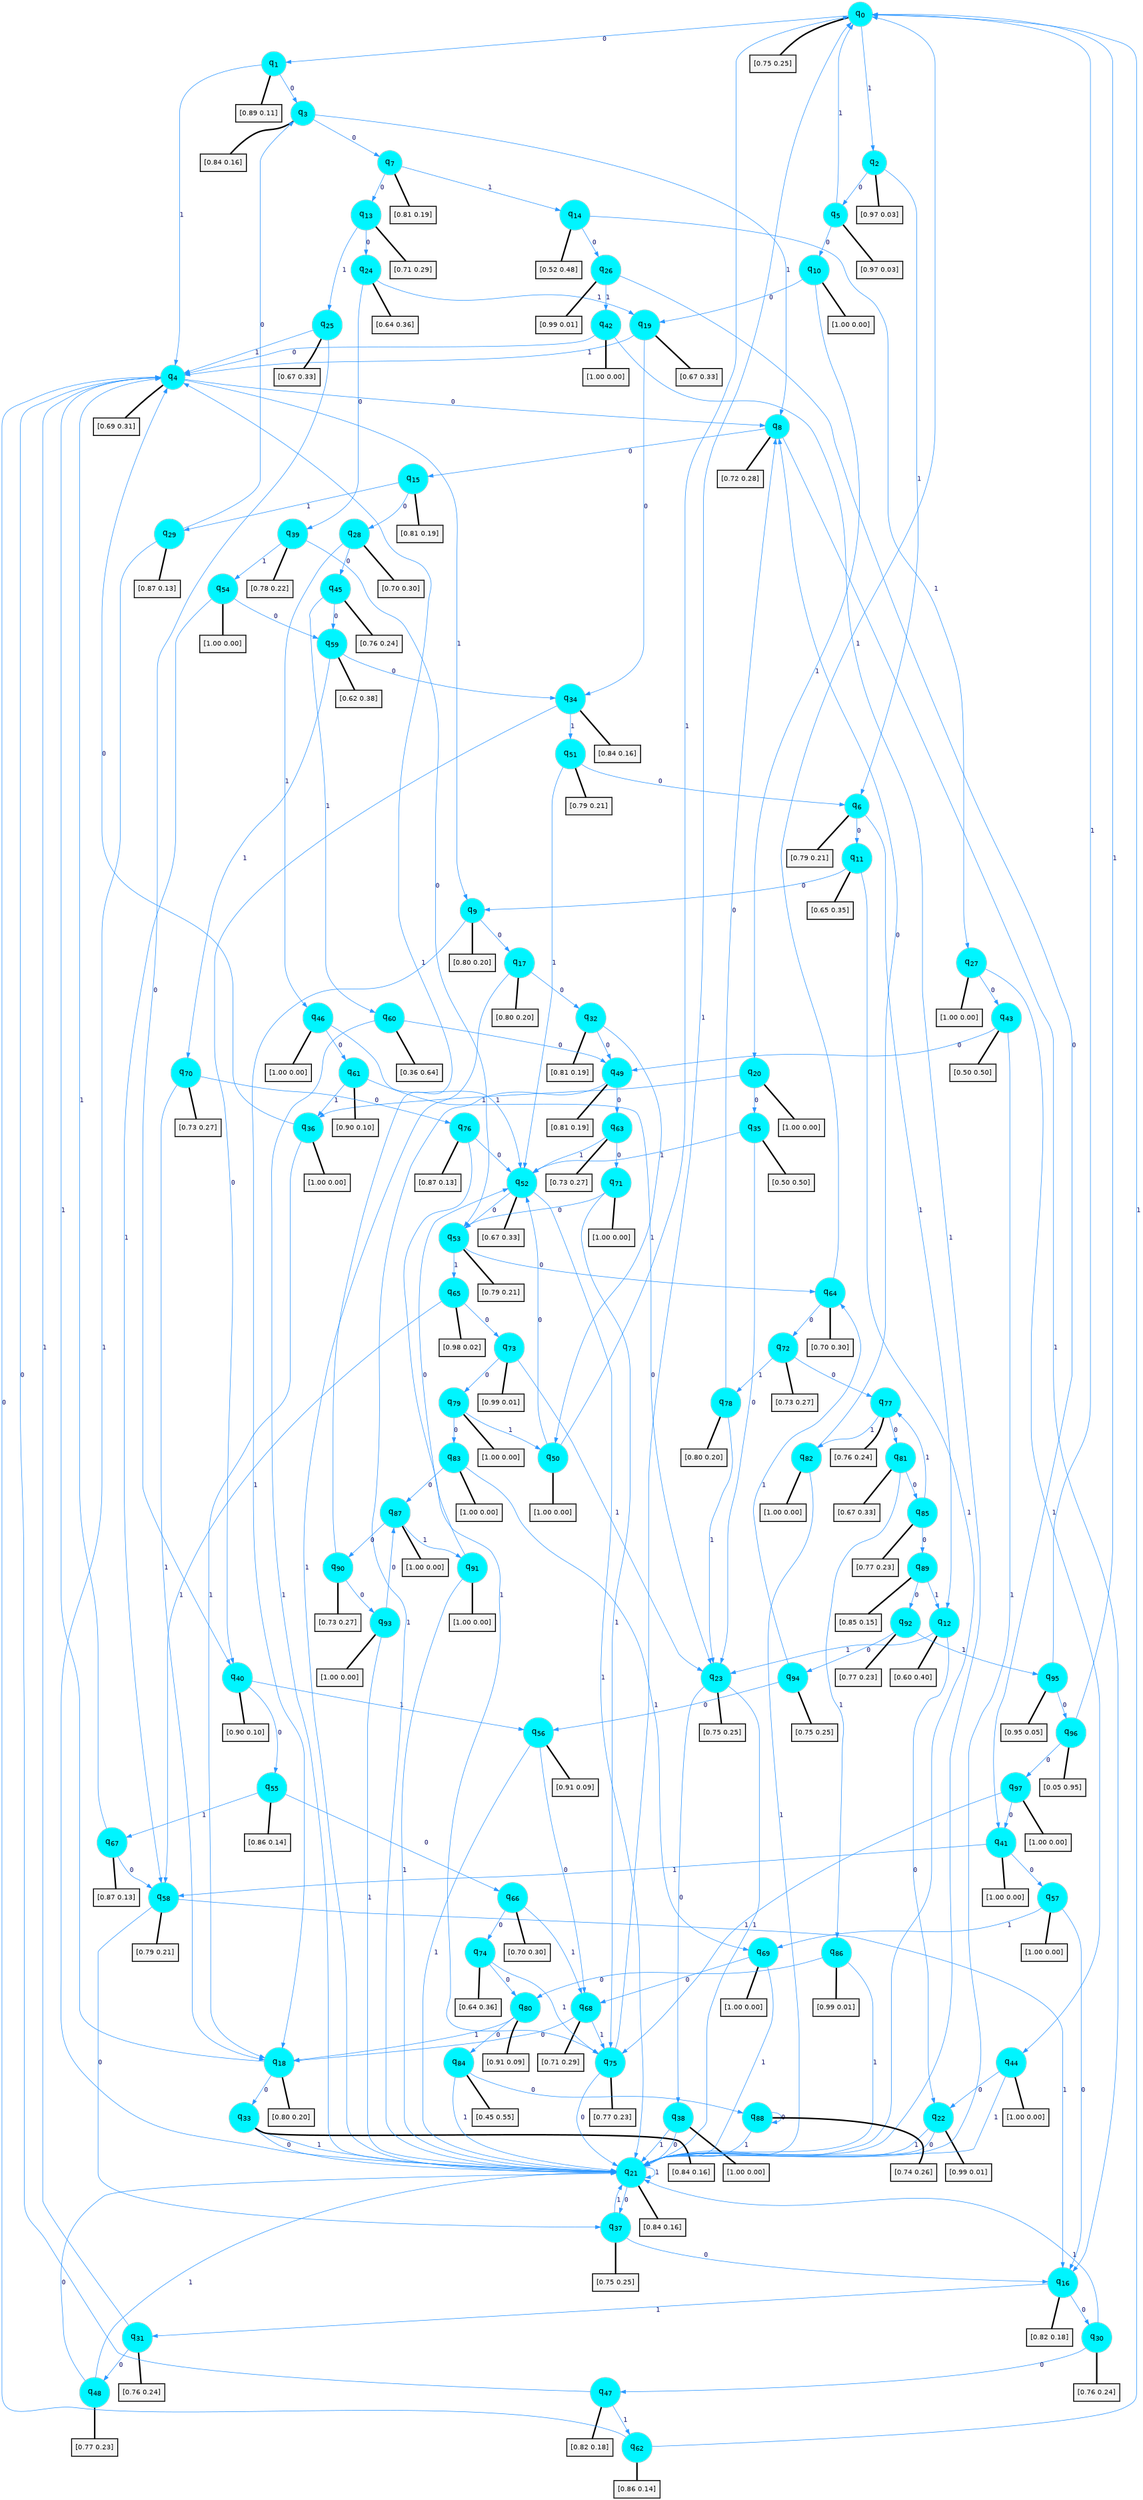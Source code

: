 digraph G {
graph [
bgcolor=transparent, dpi=300, rankdir=TD, size="40,25"];
node [
color=gray, fillcolor=turquoise1, fontcolor=black, fontname=Helvetica, fontsize=16, fontweight=bold, shape=circle, style=filled];
edge [
arrowsize=1, color=dodgerblue1, fontcolor=midnightblue, fontname=courier, fontweight=bold, penwidth=1, style=solid, weight=20];
0[label=<q<SUB>0</SUB>>];
1[label=<q<SUB>1</SUB>>];
2[label=<q<SUB>2</SUB>>];
3[label=<q<SUB>3</SUB>>];
4[label=<q<SUB>4</SUB>>];
5[label=<q<SUB>5</SUB>>];
6[label=<q<SUB>6</SUB>>];
7[label=<q<SUB>7</SUB>>];
8[label=<q<SUB>8</SUB>>];
9[label=<q<SUB>9</SUB>>];
10[label=<q<SUB>10</SUB>>];
11[label=<q<SUB>11</SUB>>];
12[label=<q<SUB>12</SUB>>];
13[label=<q<SUB>13</SUB>>];
14[label=<q<SUB>14</SUB>>];
15[label=<q<SUB>15</SUB>>];
16[label=<q<SUB>16</SUB>>];
17[label=<q<SUB>17</SUB>>];
18[label=<q<SUB>18</SUB>>];
19[label=<q<SUB>19</SUB>>];
20[label=<q<SUB>20</SUB>>];
21[label=<q<SUB>21</SUB>>];
22[label=<q<SUB>22</SUB>>];
23[label=<q<SUB>23</SUB>>];
24[label=<q<SUB>24</SUB>>];
25[label=<q<SUB>25</SUB>>];
26[label=<q<SUB>26</SUB>>];
27[label=<q<SUB>27</SUB>>];
28[label=<q<SUB>28</SUB>>];
29[label=<q<SUB>29</SUB>>];
30[label=<q<SUB>30</SUB>>];
31[label=<q<SUB>31</SUB>>];
32[label=<q<SUB>32</SUB>>];
33[label=<q<SUB>33</SUB>>];
34[label=<q<SUB>34</SUB>>];
35[label=<q<SUB>35</SUB>>];
36[label=<q<SUB>36</SUB>>];
37[label=<q<SUB>37</SUB>>];
38[label=<q<SUB>38</SUB>>];
39[label=<q<SUB>39</SUB>>];
40[label=<q<SUB>40</SUB>>];
41[label=<q<SUB>41</SUB>>];
42[label=<q<SUB>42</SUB>>];
43[label=<q<SUB>43</SUB>>];
44[label=<q<SUB>44</SUB>>];
45[label=<q<SUB>45</SUB>>];
46[label=<q<SUB>46</SUB>>];
47[label=<q<SUB>47</SUB>>];
48[label=<q<SUB>48</SUB>>];
49[label=<q<SUB>49</SUB>>];
50[label=<q<SUB>50</SUB>>];
51[label=<q<SUB>51</SUB>>];
52[label=<q<SUB>52</SUB>>];
53[label=<q<SUB>53</SUB>>];
54[label=<q<SUB>54</SUB>>];
55[label=<q<SUB>55</SUB>>];
56[label=<q<SUB>56</SUB>>];
57[label=<q<SUB>57</SUB>>];
58[label=<q<SUB>58</SUB>>];
59[label=<q<SUB>59</SUB>>];
60[label=<q<SUB>60</SUB>>];
61[label=<q<SUB>61</SUB>>];
62[label=<q<SUB>62</SUB>>];
63[label=<q<SUB>63</SUB>>];
64[label=<q<SUB>64</SUB>>];
65[label=<q<SUB>65</SUB>>];
66[label=<q<SUB>66</SUB>>];
67[label=<q<SUB>67</SUB>>];
68[label=<q<SUB>68</SUB>>];
69[label=<q<SUB>69</SUB>>];
70[label=<q<SUB>70</SUB>>];
71[label=<q<SUB>71</SUB>>];
72[label=<q<SUB>72</SUB>>];
73[label=<q<SUB>73</SUB>>];
74[label=<q<SUB>74</SUB>>];
75[label=<q<SUB>75</SUB>>];
76[label=<q<SUB>76</SUB>>];
77[label=<q<SUB>77</SUB>>];
78[label=<q<SUB>78</SUB>>];
79[label=<q<SUB>79</SUB>>];
80[label=<q<SUB>80</SUB>>];
81[label=<q<SUB>81</SUB>>];
82[label=<q<SUB>82</SUB>>];
83[label=<q<SUB>83</SUB>>];
84[label=<q<SUB>84</SUB>>];
85[label=<q<SUB>85</SUB>>];
86[label=<q<SUB>86</SUB>>];
87[label=<q<SUB>87</SUB>>];
88[label=<q<SUB>88</SUB>>];
89[label=<q<SUB>89</SUB>>];
90[label=<q<SUB>90</SUB>>];
91[label=<q<SUB>91</SUB>>];
92[label=<q<SUB>92</SUB>>];
93[label=<q<SUB>93</SUB>>];
94[label=<q<SUB>94</SUB>>];
95[label=<q<SUB>95</SUB>>];
96[label=<q<SUB>96</SUB>>];
97[label=<q<SUB>97</SUB>>];
98[label="[0.75 0.25]", shape=box,fontcolor=black, fontname=Helvetica, fontsize=14, penwidth=2, fillcolor=whitesmoke,color=black];
99[label="[0.89 0.11]", shape=box,fontcolor=black, fontname=Helvetica, fontsize=14, penwidth=2, fillcolor=whitesmoke,color=black];
100[label="[0.97 0.03]", shape=box,fontcolor=black, fontname=Helvetica, fontsize=14, penwidth=2, fillcolor=whitesmoke,color=black];
101[label="[0.84 0.16]", shape=box,fontcolor=black, fontname=Helvetica, fontsize=14, penwidth=2, fillcolor=whitesmoke,color=black];
102[label="[0.69 0.31]", shape=box,fontcolor=black, fontname=Helvetica, fontsize=14, penwidth=2, fillcolor=whitesmoke,color=black];
103[label="[0.97 0.03]", shape=box,fontcolor=black, fontname=Helvetica, fontsize=14, penwidth=2, fillcolor=whitesmoke,color=black];
104[label="[0.79 0.21]", shape=box,fontcolor=black, fontname=Helvetica, fontsize=14, penwidth=2, fillcolor=whitesmoke,color=black];
105[label="[0.81 0.19]", shape=box,fontcolor=black, fontname=Helvetica, fontsize=14, penwidth=2, fillcolor=whitesmoke,color=black];
106[label="[0.72 0.28]", shape=box,fontcolor=black, fontname=Helvetica, fontsize=14, penwidth=2, fillcolor=whitesmoke,color=black];
107[label="[0.80 0.20]", shape=box,fontcolor=black, fontname=Helvetica, fontsize=14, penwidth=2, fillcolor=whitesmoke,color=black];
108[label="[1.00 0.00]", shape=box,fontcolor=black, fontname=Helvetica, fontsize=14, penwidth=2, fillcolor=whitesmoke,color=black];
109[label="[0.65 0.35]", shape=box,fontcolor=black, fontname=Helvetica, fontsize=14, penwidth=2, fillcolor=whitesmoke,color=black];
110[label="[0.60 0.40]", shape=box,fontcolor=black, fontname=Helvetica, fontsize=14, penwidth=2, fillcolor=whitesmoke,color=black];
111[label="[0.71 0.29]", shape=box,fontcolor=black, fontname=Helvetica, fontsize=14, penwidth=2, fillcolor=whitesmoke,color=black];
112[label="[0.52 0.48]", shape=box,fontcolor=black, fontname=Helvetica, fontsize=14, penwidth=2, fillcolor=whitesmoke,color=black];
113[label="[0.81 0.19]", shape=box,fontcolor=black, fontname=Helvetica, fontsize=14, penwidth=2, fillcolor=whitesmoke,color=black];
114[label="[0.82 0.18]", shape=box,fontcolor=black, fontname=Helvetica, fontsize=14, penwidth=2, fillcolor=whitesmoke,color=black];
115[label="[0.80 0.20]", shape=box,fontcolor=black, fontname=Helvetica, fontsize=14, penwidth=2, fillcolor=whitesmoke,color=black];
116[label="[0.80 0.20]", shape=box,fontcolor=black, fontname=Helvetica, fontsize=14, penwidth=2, fillcolor=whitesmoke,color=black];
117[label="[0.67 0.33]", shape=box,fontcolor=black, fontname=Helvetica, fontsize=14, penwidth=2, fillcolor=whitesmoke,color=black];
118[label="[1.00 0.00]", shape=box,fontcolor=black, fontname=Helvetica, fontsize=14, penwidth=2, fillcolor=whitesmoke,color=black];
119[label="[0.84 0.16]", shape=box,fontcolor=black, fontname=Helvetica, fontsize=14, penwidth=2, fillcolor=whitesmoke,color=black];
120[label="[0.99 0.01]", shape=box,fontcolor=black, fontname=Helvetica, fontsize=14, penwidth=2, fillcolor=whitesmoke,color=black];
121[label="[0.75 0.25]", shape=box,fontcolor=black, fontname=Helvetica, fontsize=14, penwidth=2, fillcolor=whitesmoke,color=black];
122[label="[0.64 0.36]", shape=box,fontcolor=black, fontname=Helvetica, fontsize=14, penwidth=2, fillcolor=whitesmoke,color=black];
123[label="[0.67 0.33]", shape=box,fontcolor=black, fontname=Helvetica, fontsize=14, penwidth=2, fillcolor=whitesmoke,color=black];
124[label="[0.99 0.01]", shape=box,fontcolor=black, fontname=Helvetica, fontsize=14, penwidth=2, fillcolor=whitesmoke,color=black];
125[label="[1.00 0.00]", shape=box,fontcolor=black, fontname=Helvetica, fontsize=14, penwidth=2, fillcolor=whitesmoke,color=black];
126[label="[0.70 0.30]", shape=box,fontcolor=black, fontname=Helvetica, fontsize=14, penwidth=2, fillcolor=whitesmoke,color=black];
127[label="[0.87 0.13]", shape=box,fontcolor=black, fontname=Helvetica, fontsize=14, penwidth=2, fillcolor=whitesmoke,color=black];
128[label="[0.76 0.24]", shape=box,fontcolor=black, fontname=Helvetica, fontsize=14, penwidth=2, fillcolor=whitesmoke,color=black];
129[label="[0.76 0.24]", shape=box,fontcolor=black, fontname=Helvetica, fontsize=14, penwidth=2, fillcolor=whitesmoke,color=black];
130[label="[0.81 0.19]", shape=box,fontcolor=black, fontname=Helvetica, fontsize=14, penwidth=2, fillcolor=whitesmoke,color=black];
131[label="[0.84 0.16]", shape=box,fontcolor=black, fontname=Helvetica, fontsize=14, penwidth=2, fillcolor=whitesmoke,color=black];
132[label="[0.84 0.16]", shape=box,fontcolor=black, fontname=Helvetica, fontsize=14, penwidth=2, fillcolor=whitesmoke,color=black];
133[label="[0.50 0.50]", shape=box,fontcolor=black, fontname=Helvetica, fontsize=14, penwidth=2, fillcolor=whitesmoke,color=black];
134[label="[1.00 0.00]", shape=box,fontcolor=black, fontname=Helvetica, fontsize=14, penwidth=2, fillcolor=whitesmoke,color=black];
135[label="[0.75 0.25]", shape=box,fontcolor=black, fontname=Helvetica, fontsize=14, penwidth=2, fillcolor=whitesmoke,color=black];
136[label="[1.00 0.00]", shape=box,fontcolor=black, fontname=Helvetica, fontsize=14, penwidth=2, fillcolor=whitesmoke,color=black];
137[label="[0.78 0.22]", shape=box,fontcolor=black, fontname=Helvetica, fontsize=14, penwidth=2, fillcolor=whitesmoke,color=black];
138[label="[0.90 0.10]", shape=box,fontcolor=black, fontname=Helvetica, fontsize=14, penwidth=2, fillcolor=whitesmoke,color=black];
139[label="[1.00 0.00]", shape=box,fontcolor=black, fontname=Helvetica, fontsize=14, penwidth=2, fillcolor=whitesmoke,color=black];
140[label="[1.00 0.00]", shape=box,fontcolor=black, fontname=Helvetica, fontsize=14, penwidth=2, fillcolor=whitesmoke,color=black];
141[label="[0.50 0.50]", shape=box,fontcolor=black, fontname=Helvetica, fontsize=14, penwidth=2, fillcolor=whitesmoke,color=black];
142[label="[1.00 0.00]", shape=box,fontcolor=black, fontname=Helvetica, fontsize=14, penwidth=2, fillcolor=whitesmoke,color=black];
143[label="[0.76 0.24]", shape=box,fontcolor=black, fontname=Helvetica, fontsize=14, penwidth=2, fillcolor=whitesmoke,color=black];
144[label="[1.00 0.00]", shape=box,fontcolor=black, fontname=Helvetica, fontsize=14, penwidth=2, fillcolor=whitesmoke,color=black];
145[label="[0.82 0.18]", shape=box,fontcolor=black, fontname=Helvetica, fontsize=14, penwidth=2, fillcolor=whitesmoke,color=black];
146[label="[0.77 0.23]", shape=box,fontcolor=black, fontname=Helvetica, fontsize=14, penwidth=2, fillcolor=whitesmoke,color=black];
147[label="[0.81 0.19]", shape=box,fontcolor=black, fontname=Helvetica, fontsize=14, penwidth=2, fillcolor=whitesmoke,color=black];
148[label="[1.00 0.00]", shape=box,fontcolor=black, fontname=Helvetica, fontsize=14, penwidth=2, fillcolor=whitesmoke,color=black];
149[label="[0.79 0.21]", shape=box,fontcolor=black, fontname=Helvetica, fontsize=14, penwidth=2, fillcolor=whitesmoke,color=black];
150[label="[0.67 0.33]", shape=box,fontcolor=black, fontname=Helvetica, fontsize=14, penwidth=2, fillcolor=whitesmoke,color=black];
151[label="[0.79 0.21]", shape=box,fontcolor=black, fontname=Helvetica, fontsize=14, penwidth=2, fillcolor=whitesmoke,color=black];
152[label="[1.00 0.00]", shape=box,fontcolor=black, fontname=Helvetica, fontsize=14, penwidth=2, fillcolor=whitesmoke,color=black];
153[label="[0.86 0.14]", shape=box,fontcolor=black, fontname=Helvetica, fontsize=14, penwidth=2, fillcolor=whitesmoke,color=black];
154[label="[0.91 0.09]", shape=box,fontcolor=black, fontname=Helvetica, fontsize=14, penwidth=2, fillcolor=whitesmoke,color=black];
155[label="[1.00 0.00]", shape=box,fontcolor=black, fontname=Helvetica, fontsize=14, penwidth=2, fillcolor=whitesmoke,color=black];
156[label="[0.79 0.21]", shape=box,fontcolor=black, fontname=Helvetica, fontsize=14, penwidth=2, fillcolor=whitesmoke,color=black];
157[label="[0.62 0.38]", shape=box,fontcolor=black, fontname=Helvetica, fontsize=14, penwidth=2, fillcolor=whitesmoke,color=black];
158[label="[0.36 0.64]", shape=box,fontcolor=black, fontname=Helvetica, fontsize=14, penwidth=2, fillcolor=whitesmoke,color=black];
159[label="[0.90 0.10]", shape=box,fontcolor=black, fontname=Helvetica, fontsize=14, penwidth=2, fillcolor=whitesmoke,color=black];
160[label="[0.86 0.14]", shape=box,fontcolor=black, fontname=Helvetica, fontsize=14, penwidth=2, fillcolor=whitesmoke,color=black];
161[label="[0.73 0.27]", shape=box,fontcolor=black, fontname=Helvetica, fontsize=14, penwidth=2, fillcolor=whitesmoke,color=black];
162[label="[0.70 0.30]", shape=box,fontcolor=black, fontname=Helvetica, fontsize=14, penwidth=2, fillcolor=whitesmoke,color=black];
163[label="[0.98 0.02]", shape=box,fontcolor=black, fontname=Helvetica, fontsize=14, penwidth=2, fillcolor=whitesmoke,color=black];
164[label="[0.70 0.30]", shape=box,fontcolor=black, fontname=Helvetica, fontsize=14, penwidth=2, fillcolor=whitesmoke,color=black];
165[label="[0.87 0.13]", shape=box,fontcolor=black, fontname=Helvetica, fontsize=14, penwidth=2, fillcolor=whitesmoke,color=black];
166[label="[0.71 0.29]", shape=box,fontcolor=black, fontname=Helvetica, fontsize=14, penwidth=2, fillcolor=whitesmoke,color=black];
167[label="[1.00 0.00]", shape=box,fontcolor=black, fontname=Helvetica, fontsize=14, penwidth=2, fillcolor=whitesmoke,color=black];
168[label="[0.73 0.27]", shape=box,fontcolor=black, fontname=Helvetica, fontsize=14, penwidth=2, fillcolor=whitesmoke,color=black];
169[label="[1.00 0.00]", shape=box,fontcolor=black, fontname=Helvetica, fontsize=14, penwidth=2, fillcolor=whitesmoke,color=black];
170[label="[0.73 0.27]", shape=box,fontcolor=black, fontname=Helvetica, fontsize=14, penwidth=2, fillcolor=whitesmoke,color=black];
171[label="[0.99 0.01]", shape=box,fontcolor=black, fontname=Helvetica, fontsize=14, penwidth=2, fillcolor=whitesmoke,color=black];
172[label="[0.64 0.36]", shape=box,fontcolor=black, fontname=Helvetica, fontsize=14, penwidth=2, fillcolor=whitesmoke,color=black];
173[label="[0.77 0.23]", shape=box,fontcolor=black, fontname=Helvetica, fontsize=14, penwidth=2, fillcolor=whitesmoke,color=black];
174[label="[0.87 0.13]", shape=box,fontcolor=black, fontname=Helvetica, fontsize=14, penwidth=2, fillcolor=whitesmoke,color=black];
175[label="[0.76 0.24]", shape=box,fontcolor=black, fontname=Helvetica, fontsize=14, penwidth=2, fillcolor=whitesmoke,color=black];
176[label="[0.80 0.20]", shape=box,fontcolor=black, fontname=Helvetica, fontsize=14, penwidth=2, fillcolor=whitesmoke,color=black];
177[label="[1.00 0.00]", shape=box,fontcolor=black, fontname=Helvetica, fontsize=14, penwidth=2, fillcolor=whitesmoke,color=black];
178[label="[0.91 0.09]", shape=box,fontcolor=black, fontname=Helvetica, fontsize=14, penwidth=2, fillcolor=whitesmoke,color=black];
179[label="[0.67 0.33]", shape=box,fontcolor=black, fontname=Helvetica, fontsize=14, penwidth=2, fillcolor=whitesmoke,color=black];
180[label="[1.00 0.00]", shape=box,fontcolor=black, fontname=Helvetica, fontsize=14, penwidth=2, fillcolor=whitesmoke,color=black];
181[label="[1.00 0.00]", shape=box,fontcolor=black, fontname=Helvetica, fontsize=14, penwidth=2, fillcolor=whitesmoke,color=black];
182[label="[0.45 0.55]", shape=box,fontcolor=black, fontname=Helvetica, fontsize=14, penwidth=2, fillcolor=whitesmoke,color=black];
183[label="[0.77 0.23]", shape=box,fontcolor=black, fontname=Helvetica, fontsize=14, penwidth=2, fillcolor=whitesmoke,color=black];
184[label="[0.99 0.01]", shape=box,fontcolor=black, fontname=Helvetica, fontsize=14, penwidth=2, fillcolor=whitesmoke,color=black];
185[label="[1.00 0.00]", shape=box,fontcolor=black, fontname=Helvetica, fontsize=14, penwidth=2, fillcolor=whitesmoke,color=black];
186[label="[0.74 0.26]", shape=box,fontcolor=black, fontname=Helvetica, fontsize=14, penwidth=2, fillcolor=whitesmoke,color=black];
187[label="[0.85 0.15]", shape=box,fontcolor=black, fontname=Helvetica, fontsize=14, penwidth=2, fillcolor=whitesmoke,color=black];
188[label="[0.73 0.27]", shape=box,fontcolor=black, fontname=Helvetica, fontsize=14, penwidth=2, fillcolor=whitesmoke,color=black];
189[label="[1.00 0.00]", shape=box,fontcolor=black, fontname=Helvetica, fontsize=14, penwidth=2, fillcolor=whitesmoke,color=black];
190[label="[0.77 0.23]", shape=box,fontcolor=black, fontname=Helvetica, fontsize=14, penwidth=2, fillcolor=whitesmoke,color=black];
191[label="[1.00 0.00]", shape=box,fontcolor=black, fontname=Helvetica, fontsize=14, penwidth=2, fillcolor=whitesmoke,color=black];
192[label="[0.75 0.25]", shape=box,fontcolor=black, fontname=Helvetica, fontsize=14, penwidth=2, fillcolor=whitesmoke,color=black];
193[label="[0.95 0.05]", shape=box,fontcolor=black, fontname=Helvetica, fontsize=14, penwidth=2, fillcolor=whitesmoke,color=black];
194[label="[0.05 0.95]", shape=box,fontcolor=black, fontname=Helvetica, fontsize=14, penwidth=2, fillcolor=whitesmoke,color=black];
195[label="[1.00 0.00]", shape=box,fontcolor=black, fontname=Helvetica, fontsize=14, penwidth=2, fillcolor=whitesmoke,color=black];
0->1 [label=0];
0->2 [label=1];
0->98 [arrowhead=none, penwidth=3,color=black];
1->3 [label=0];
1->4 [label=1];
1->99 [arrowhead=none, penwidth=3,color=black];
2->5 [label=0];
2->6 [label=1];
2->100 [arrowhead=none, penwidth=3,color=black];
3->7 [label=0];
3->8 [label=1];
3->101 [arrowhead=none, penwidth=3,color=black];
4->8 [label=0];
4->9 [label=1];
4->102 [arrowhead=none, penwidth=3,color=black];
5->10 [label=0];
5->0 [label=1];
5->103 [arrowhead=none, penwidth=3,color=black];
6->11 [label=0];
6->12 [label=1];
6->104 [arrowhead=none, penwidth=3,color=black];
7->13 [label=0];
7->14 [label=1];
7->105 [arrowhead=none, penwidth=3,color=black];
8->15 [label=0];
8->16 [label=1];
8->106 [arrowhead=none, penwidth=3,color=black];
9->17 [label=0];
9->18 [label=1];
9->107 [arrowhead=none, penwidth=3,color=black];
10->19 [label=0];
10->20 [label=1];
10->108 [arrowhead=none, penwidth=3,color=black];
11->9 [label=0];
11->21 [label=1];
11->109 [arrowhead=none, penwidth=3,color=black];
12->22 [label=0];
12->23 [label=1];
12->110 [arrowhead=none, penwidth=3,color=black];
13->24 [label=0];
13->25 [label=1];
13->111 [arrowhead=none, penwidth=3,color=black];
14->26 [label=0];
14->27 [label=1];
14->112 [arrowhead=none, penwidth=3,color=black];
15->28 [label=0];
15->29 [label=1];
15->113 [arrowhead=none, penwidth=3,color=black];
16->30 [label=0];
16->31 [label=1];
16->114 [arrowhead=none, penwidth=3,color=black];
17->32 [label=0];
17->21 [label=1];
17->115 [arrowhead=none, penwidth=3,color=black];
18->33 [label=0];
18->4 [label=1];
18->116 [arrowhead=none, penwidth=3,color=black];
19->34 [label=0];
19->4 [label=1];
19->117 [arrowhead=none, penwidth=3,color=black];
20->35 [label=0];
20->36 [label=1];
20->118 [arrowhead=none, penwidth=3,color=black];
21->37 [label=0];
21->21 [label=1];
21->119 [arrowhead=none, penwidth=3,color=black];
22->21 [label=0];
22->21 [label=1];
22->120 [arrowhead=none, penwidth=3,color=black];
23->38 [label=0];
23->21 [label=1];
23->121 [arrowhead=none, penwidth=3,color=black];
24->39 [label=0];
24->19 [label=1];
24->122 [arrowhead=none, penwidth=3,color=black];
25->40 [label=0];
25->4 [label=1];
25->123 [arrowhead=none, penwidth=3,color=black];
26->41 [label=0];
26->42 [label=1];
26->124 [arrowhead=none, penwidth=3,color=black];
27->43 [label=0];
27->44 [label=1];
27->125 [arrowhead=none, penwidth=3,color=black];
28->45 [label=0];
28->46 [label=1];
28->126 [arrowhead=none, penwidth=3,color=black];
29->3 [label=0];
29->21 [label=1];
29->127 [arrowhead=none, penwidth=3,color=black];
30->47 [label=0];
30->21 [label=1];
30->128 [arrowhead=none, penwidth=3,color=black];
31->48 [label=0];
31->4 [label=1];
31->129 [arrowhead=none, penwidth=3,color=black];
32->49 [label=0];
32->50 [label=1];
32->130 [arrowhead=none, penwidth=3,color=black];
33->21 [label=0];
33->21 [label=1];
33->131 [arrowhead=none, penwidth=3,color=black];
34->40 [label=0];
34->51 [label=1];
34->132 [arrowhead=none, penwidth=3,color=black];
35->23 [label=0];
35->52 [label=1];
35->133 [arrowhead=none, penwidth=3,color=black];
36->4 [label=0];
36->18 [label=1];
36->134 [arrowhead=none, penwidth=3,color=black];
37->16 [label=0];
37->21 [label=1];
37->135 [arrowhead=none, penwidth=3,color=black];
38->21 [label=0];
38->21 [label=1];
38->136 [arrowhead=none, penwidth=3,color=black];
39->53 [label=0];
39->54 [label=1];
39->137 [arrowhead=none, penwidth=3,color=black];
40->55 [label=0];
40->56 [label=1];
40->138 [arrowhead=none, penwidth=3,color=black];
41->57 [label=0];
41->58 [label=1];
41->139 [arrowhead=none, penwidth=3,color=black];
42->4 [label=0];
42->21 [label=1];
42->140 [arrowhead=none, penwidth=3,color=black];
43->49 [label=0];
43->21 [label=1];
43->141 [arrowhead=none, penwidth=3,color=black];
44->22 [label=0];
44->21 [label=1];
44->142 [arrowhead=none, penwidth=3,color=black];
45->59 [label=0];
45->60 [label=1];
45->143 [arrowhead=none, penwidth=3,color=black];
46->61 [label=0];
46->52 [label=1];
46->144 [arrowhead=none, penwidth=3,color=black];
47->4 [label=0];
47->62 [label=1];
47->145 [arrowhead=none, penwidth=3,color=black];
48->21 [label=0];
48->21 [label=1];
48->146 [arrowhead=none, penwidth=3,color=black];
49->63 [label=0];
49->21 [label=1];
49->147 [arrowhead=none, penwidth=3,color=black];
50->52 [label=0];
50->0 [label=1];
50->148 [arrowhead=none, penwidth=3,color=black];
51->6 [label=0];
51->52 [label=1];
51->149 [arrowhead=none, penwidth=3,color=black];
52->53 [label=0];
52->21 [label=1];
52->150 [arrowhead=none, penwidth=3,color=black];
53->64 [label=0];
53->65 [label=1];
53->151 [arrowhead=none, penwidth=3,color=black];
54->59 [label=0];
54->58 [label=1];
54->152 [arrowhead=none, penwidth=3,color=black];
55->66 [label=0];
55->67 [label=1];
55->153 [arrowhead=none, penwidth=3,color=black];
56->68 [label=0];
56->21 [label=1];
56->154 [arrowhead=none, penwidth=3,color=black];
57->16 [label=0];
57->69 [label=1];
57->155 [arrowhead=none, penwidth=3,color=black];
58->37 [label=0];
58->16 [label=1];
58->156 [arrowhead=none, penwidth=3,color=black];
59->34 [label=0];
59->70 [label=1];
59->157 [arrowhead=none, penwidth=3,color=black];
60->49 [label=0];
60->21 [label=1];
60->158 [arrowhead=none, penwidth=3,color=black];
61->23 [label=0];
61->36 [label=1];
61->159 [arrowhead=none, penwidth=3,color=black];
62->4 [label=0];
62->0 [label=1];
62->160 [arrowhead=none, penwidth=3,color=black];
63->71 [label=0];
63->52 [label=1];
63->161 [arrowhead=none, penwidth=3,color=black];
64->72 [label=0];
64->0 [label=1];
64->162 [arrowhead=none, penwidth=3,color=black];
65->73 [label=0];
65->58 [label=1];
65->163 [arrowhead=none, penwidth=3,color=black];
66->74 [label=0];
66->68 [label=1];
66->164 [arrowhead=none, penwidth=3,color=black];
67->58 [label=0];
67->4 [label=1];
67->165 [arrowhead=none, penwidth=3,color=black];
68->18 [label=0];
68->75 [label=1];
68->166 [arrowhead=none, penwidth=3,color=black];
69->68 [label=0];
69->21 [label=1];
69->167 [arrowhead=none, penwidth=3,color=black];
70->76 [label=0];
70->18 [label=1];
70->168 [arrowhead=none, penwidth=3,color=black];
71->53 [label=0];
71->75 [label=1];
71->169 [arrowhead=none, penwidth=3,color=black];
72->77 [label=0];
72->78 [label=1];
72->170 [arrowhead=none, penwidth=3,color=black];
73->79 [label=0];
73->23 [label=1];
73->171 [arrowhead=none, penwidth=3,color=black];
74->80 [label=0];
74->75 [label=1];
74->172 [arrowhead=none, penwidth=3,color=black];
75->21 [label=0];
75->0 [label=1];
75->173 [arrowhead=none, penwidth=3,color=black];
76->52 [label=0];
76->75 [label=1];
76->174 [arrowhead=none, penwidth=3,color=black];
77->81 [label=0];
77->82 [label=1];
77->175 [arrowhead=none, penwidth=3,color=black];
78->8 [label=0];
78->23 [label=1];
78->176 [arrowhead=none, penwidth=3,color=black];
79->83 [label=0];
79->50 [label=1];
79->177 [arrowhead=none, penwidth=3,color=black];
80->84 [label=0];
80->18 [label=1];
80->178 [arrowhead=none, penwidth=3,color=black];
81->85 [label=0];
81->86 [label=1];
81->179 [arrowhead=none, penwidth=3,color=black];
82->8 [label=0];
82->21 [label=1];
82->180 [arrowhead=none, penwidth=3,color=black];
83->87 [label=0];
83->69 [label=1];
83->181 [arrowhead=none, penwidth=3,color=black];
84->88 [label=0];
84->21 [label=1];
84->182 [arrowhead=none, penwidth=3,color=black];
85->89 [label=0];
85->77 [label=1];
85->183 [arrowhead=none, penwidth=3,color=black];
86->80 [label=0];
86->21 [label=1];
86->184 [arrowhead=none, penwidth=3,color=black];
87->90 [label=0];
87->91 [label=1];
87->185 [arrowhead=none, penwidth=3,color=black];
88->88 [label=0];
88->21 [label=1];
88->186 [arrowhead=none, penwidth=3,color=black];
89->92 [label=0];
89->12 [label=1];
89->187 [arrowhead=none, penwidth=3,color=black];
90->93 [label=0];
90->4 [label=1];
90->188 [arrowhead=none, penwidth=3,color=black];
91->52 [label=0];
91->21 [label=1];
91->189 [arrowhead=none, penwidth=3,color=black];
92->94 [label=0];
92->95 [label=1];
92->190 [arrowhead=none, penwidth=3,color=black];
93->87 [label=0];
93->21 [label=1];
93->191 [arrowhead=none, penwidth=3,color=black];
94->56 [label=0];
94->64 [label=1];
94->192 [arrowhead=none, penwidth=3,color=black];
95->96 [label=0];
95->0 [label=1];
95->193 [arrowhead=none, penwidth=3,color=black];
96->97 [label=0];
96->0 [label=1];
96->194 [arrowhead=none, penwidth=3,color=black];
97->41 [label=0];
97->75 [label=1];
97->195 [arrowhead=none, penwidth=3,color=black];
}

